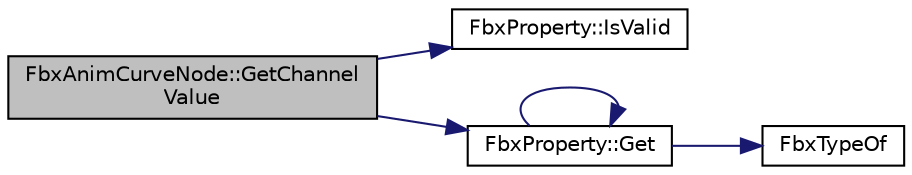 digraph "FbxAnimCurveNode::GetChannelValue"
{
  edge [fontname="Helvetica",fontsize="10",labelfontname="Helvetica",labelfontsize="10"];
  node [fontname="Helvetica",fontsize="10",shape=record];
  rankdir="LR";
  Node45 [label="FbxAnimCurveNode::GetChannel\lValue",height=0.2,width=0.4,color="black", fillcolor="grey75", style="filled", fontcolor="black"];
  Node45 -> Node46 [color="midnightblue",fontsize="10",style="solid",fontname="Helvetica"];
  Node46 [label="FbxProperty::IsValid",height=0.2,width=0.4,color="black", fillcolor="white", style="filled",URL="$class_fbx_property.html#a1c40042c55d1f4a1d4837f06fbc1d764"];
  Node45 -> Node47 [color="midnightblue",fontsize="10",style="solid",fontname="Helvetica"];
  Node47 [label="FbxProperty::Get",height=0.2,width=0.4,color="black", fillcolor="white", style="filled",URL="$class_fbx_property.html#a7d3760c0aec45b51823c57f62a08dc46"];
  Node47 -> Node47 [color="midnightblue",fontsize="10",style="solid",fontname="Helvetica"];
  Node47 -> Node48 [color="midnightblue",fontsize="10",style="solid",fontname="Helvetica"];
  Node48 [label="FbxTypeOf",height=0.2,width=0.4,color="black", fillcolor="white", style="filled",URL="$fbxpropertytypes_8h.html#a1e622dc5bedcefdf0cf0d051d0d7dc4d"];
}
